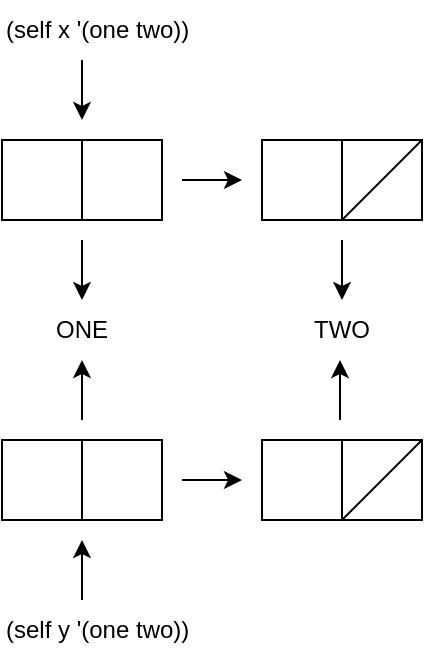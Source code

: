<mxfile version="16.5.2" type="device"><diagram id="IgVY7a_BC9MwR5xifWp8" name="Page-1"><mxGraphModel dx="654" dy="430" grid="1" gridSize="10" guides="1" tooltips="1" connect="1" arrows="1" fold="1" page="1" pageScale="1" pageWidth="250" pageHeight="350" math="0" shadow="0"><root><mxCell id="0"/><mxCell id="1" parent="0"/><mxCell id="mwBMPOSYJQ0pXO76nClr-1" value="" style="rounded=0;whiteSpace=wrap;html=1;" parent="1" vertex="1"><mxGeometry x="20" y="80" width="40" height="40" as="geometry"/></mxCell><mxCell id="ZVB_iFOM6JpQ5N3fM_ME-1" value="" style="rounded=0;whiteSpace=wrap;html=1;" vertex="1" parent="1"><mxGeometry x="60" y="80" width="40" height="40" as="geometry"/></mxCell><mxCell id="ZVB_iFOM6JpQ5N3fM_ME-2" value="" style="rounded=0;whiteSpace=wrap;html=1;" vertex="1" parent="1"><mxGeometry x="150" y="80" width="40" height="40" as="geometry"/></mxCell><mxCell id="ZVB_iFOM6JpQ5N3fM_ME-3" value="" style="rounded=0;whiteSpace=wrap;html=1;" vertex="1" parent="1"><mxGeometry x="190" y="80" width="40" height="40" as="geometry"/></mxCell><mxCell id="ZVB_iFOM6JpQ5N3fM_ME-4" value="" style="endArrow=none;html=1;rounded=0;" edge="1" parent="1"><mxGeometry width="50" height="50" relative="1" as="geometry"><mxPoint x="190" y="120" as="sourcePoint"/><mxPoint x="230" y="80" as="targetPoint"/></mxGeometry></mxCell><mxCell id="ZVB_iFOM6JpQ5N3fM_ME-5" value="" style="endArrow=classic;html=1;rounded=0;" edge="1" parent="1"><mxGeometry width="50" height="50" relative="1" as="geometry"><mxPoint x="110" y="100" as="sourcePoint"/><mxPoint x="140" y="100" as="targetPoint"/></mxGeometry></mxCell><mxCell id="ZVB_iFOM6JpQ5N3fM_ME-8" value="" style="rounded=0;whiteSpace=wrap;html=1;" vertex="1" parent="1"><mxGeometry x="20" y="230" width="40" height="40" as="geometry"/></mxCell><mxCell id="ZVB_iFOM6JpQ5N3fM_ME-9" value="" style="rounded=0;whiteSpace=wrap;html=1;" vertex="1" parent="1"><mxGeometry x="60" y="230" width="40" height="40" as="geometry"/></mxCell><mxCell id="ZVB_iFOM6JpQ5N3fM_ME-10" value="" style="rounded=0;whiteSpace=wrap;html=1;" vertex="1" parent="1"><mxGeometry x="150" y="230" width="40" height="40" as="geometry"/></mxCell><mxCell id="ZVB_iFOM6JpQ5N3fM_ME-11" value="" style="rounded=0;whiteSpace=wrap;html=1;" vertex="1" parent="1"><mxGeometry x="190" y="230" width="40" height="40" as="geometry"/></mxCell><mxCell id="ZVB_iFOM6JpQ5N3fM_ME-12" value="" style="endArrow=none;html=1;rounded=0;" edge="1" parent="1"><mxGeometry width="50" height="50" relative="1" as="geometry"><mxPoint x="190" y="270" as="sourcePoint"/><mxPoint x="230" y="230" as="targetPoint"/></mxGeometry></mxCell><mxCell id="ZVB_iFOM6JpQ5N3fM_ME-13" value="" style="endArrow=classic;html=1;rounded=0;" edge="1" parent="1"><mxGeometry width="50" height="50" relative="1" as="geometry"><mxPoint x="110" y="250" as="sourcePoint"/><mxPoint x="140" y="250" as="targetPoint"/></mxGeometry></mxCell><mxCell id="ZVB_iFOM6JpQ5N3fM_ME-14" value="ONE" style="text;html=1;strokeColor=none;fillColor=none;align=center;verticalAlign=middle;whiteSpace=wrap;rounded=0;" vertex="1" parent="1"><mxGeometry x="30" y="160" width="60" height="30" as="geometry"/></mxCell><mxCell id="ZVB_iFOM6JpQ5N3fM_ME-15" value="TWO" style="text;html=1;strokeColor=none;fillColor=none;align=center;verticalAlign=middle;whiteSpace=wrap;rounded=0;" vertex="1" parent="1"><mxGeometry x="160" y="160" width="60" height="30" as="geometry"/></mxCell><mxCell id="ZVB_iFOM6JpQ5N3fM_ME-16" value="" style="endArrow=classic;html=1;rounded=0;entryX=0.5;entryY=0;entryDx=0;entryDy=0;" edge="1" parent="1" target="ZVB_iFOM6JpQ5N3fM_ME-14"><mxGeometry width="50" height="50" relative="1" as="geometry"><mxPoint x="60" y="130" as="sourcePoint"/><mxPoint x="110" y="80" as="targetPoint"/></mxGeometry></mxCell><mxCell id="ZVB_iFOM6JpQ5N3fM_ME-17" value="" style="endArrow=classic;html=1;rounded=0;entryX=0.5;entryY=0;entryDx=0;entryDy=0;" edge="1" parent="1" target="ZVB_iFOM6JpQ5N3fM_ME-15"><mxGeometry width="50" height="50" relative="1" as="geometry"><mxPoint x="190" y="130" as="sourcePoint"/><mxPoint x="80" y="170" as="targetPoint"/></mxGeometry></mxCell><mxCell id="ZVB_iFOM6JpQ5N3fM_ME-18" value="" style="endArrow=classic;html=1;rounded=0;" edge="1" parent="1" target="ZVB_iFOM6JpQ5N3fM_ME-14"><mxGeometry width="50" height="50" relative="1" as="geometry"><mxPoint x="60" y="220" as="sourcePoint"/><mxPoint x="80" y="180" as="targetPoint"/></mxGeometry></mxCell><mxCell id="ZVB_iFOM6JpQ5N3fM_ME-20" value="" style="endArrow=classic;html=1;rounded=0;" edge="1" parent="1"><mxGeometry width="50" height="50" relative="1" as="geometry"><mxPoint x="189" y="220" as="sourcePoint"/><mxPoint x="189" y="190" as="targetPoint"/></mxGeometry></mxCell><mxCell id="ZVB_iFOM6JpQ5N3fM_ME-21" value="(self x '(one two))" style="text;html=1;strokeColor=none;fillColor=none;align=left;verticalAlign=middle;whiteSpace=wrap;rounded=0;" vertex="1" parent="1"><mxGeometry x="20" y="10" width="110" height="30" as="geometry"/></mxCell><mxCell id="ZVB_iFOM6JpQ5N3fM_ME-22" value="" style="endArrow=classic;html=1;rounded=0;entryX=0.5;entryY=0;entryDx=0;entryDy=0;" edge="1" parent="1"><mxGeometry width="50" height="50" relative="1" as="geometry"><mxPoint x="60" y="40" as="sourcePoint"/><mxPoint x="60" y="70" as="targetPoint"/></mxGeometry></mxCell><mxCell id="ZVB_iFOM6JpQ5N3fM_ME-23" value="(self y '(one two))" style="text;html=1;strokeColor=none;fillColor=none;align=left;verticalAlign=middle;whiteSpace=wrap;rounded=0;" vertex="1" parent="1"><mxGeometry x="20" y="310" width="110" height="30" as="geometry"/></mxCell><mxCell id="ZVB_iFOM6JpQ5N3fM_ME-24" value="" style="endArrow=classic;html=1;rounded=0;" edge="1" parent="1"><mxGeometry width="50" height="50" relative="1" as="geometry"><mxPoint x="60" y="310" as="sourcePoint"/><mxPoint x="60" y="280" as="targetPoint"/></mxGeometry></mxCell></root></mxGraphModel></diagram></mxfile>